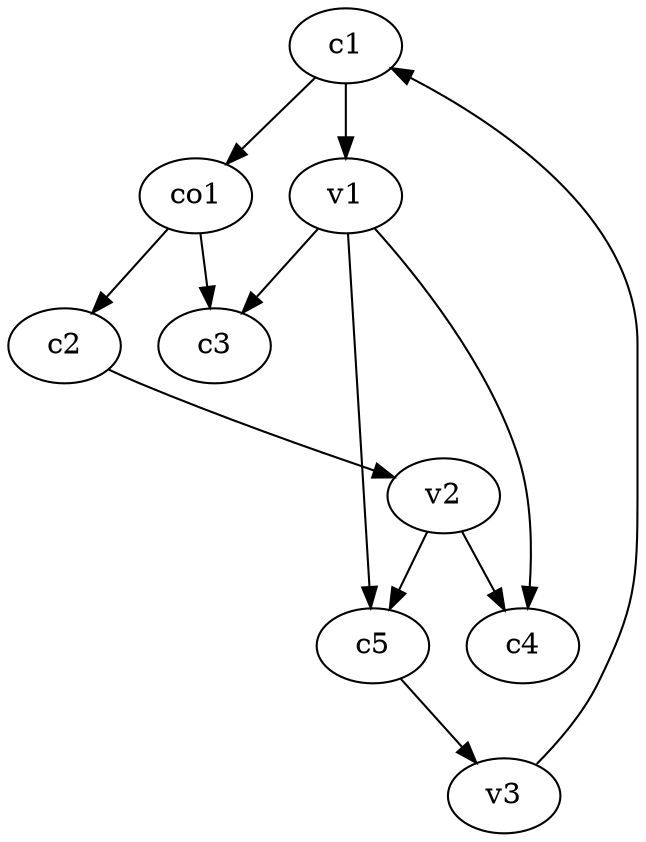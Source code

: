 strict digraph  {
c1;
c2;
c3;
c4;
c5;
v1;
v2;
v3;
co1;
c1 -> co1  [weight=1];
c1 -> v1  [weight=1];
c2 -> v2  [weight=1];
c5 -> v3  [weight=1];
v1 -> c5  [weight=1];
v1 -> c3  [weight=1];
v1 -> c4  [weight=1];
v2 -> c5  [weight=1];
v2 -> c4  [weight=1];
v3 -> c1  [weight=1];
co1 -> c3  [weight=1];
co1 -> c2  [weight=1];
}
